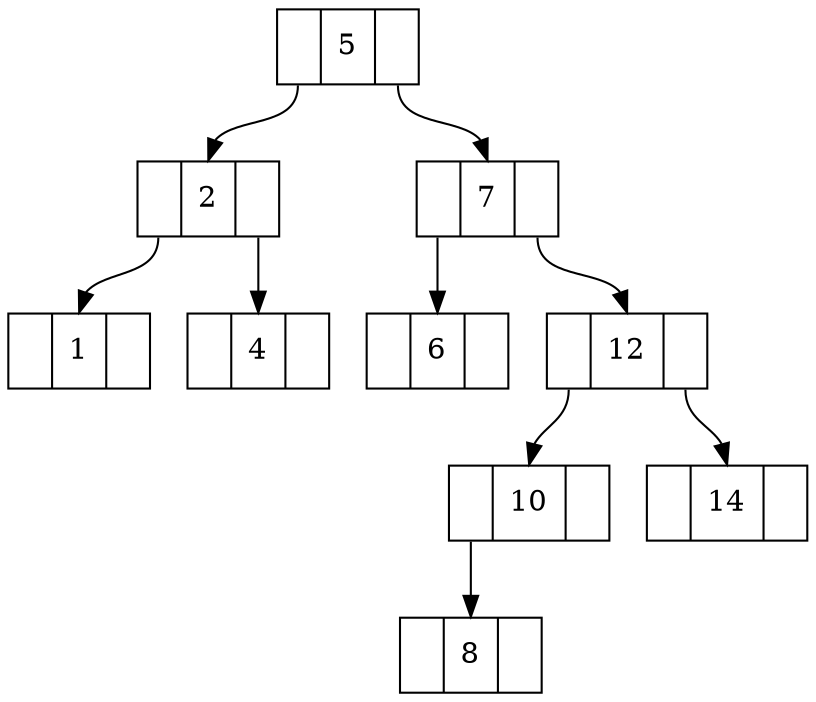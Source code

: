 digraph BST {
node [shape=record]
5[label="<L> |<D> 5|<R> "]
2[label="<L> |<D> 2|<R> "]
1[label="<L> |<D> 1|<R> "]
2:L -> 1:D
4[label="<L> |<D> 4|<R> "]
2:R -> 4:D
5:L -> 2:D
7[label="<L> |<D> 7|<R> "]
6[label="<L> |<D> 6|<R> "]
7:L -> 6:D
12[label="<L> |<D> 12|<R> "]
10[label="<L> |<D> 10|<R> "]
8[label="<L> |<D> 8|<R> "]
10:L -> 8:D
12:L -> 10:D
14[label="<L> |<D> 14|<R> "]
12:R -> 14:D
7:R -> 12:D
5:R -> 7:D
}
